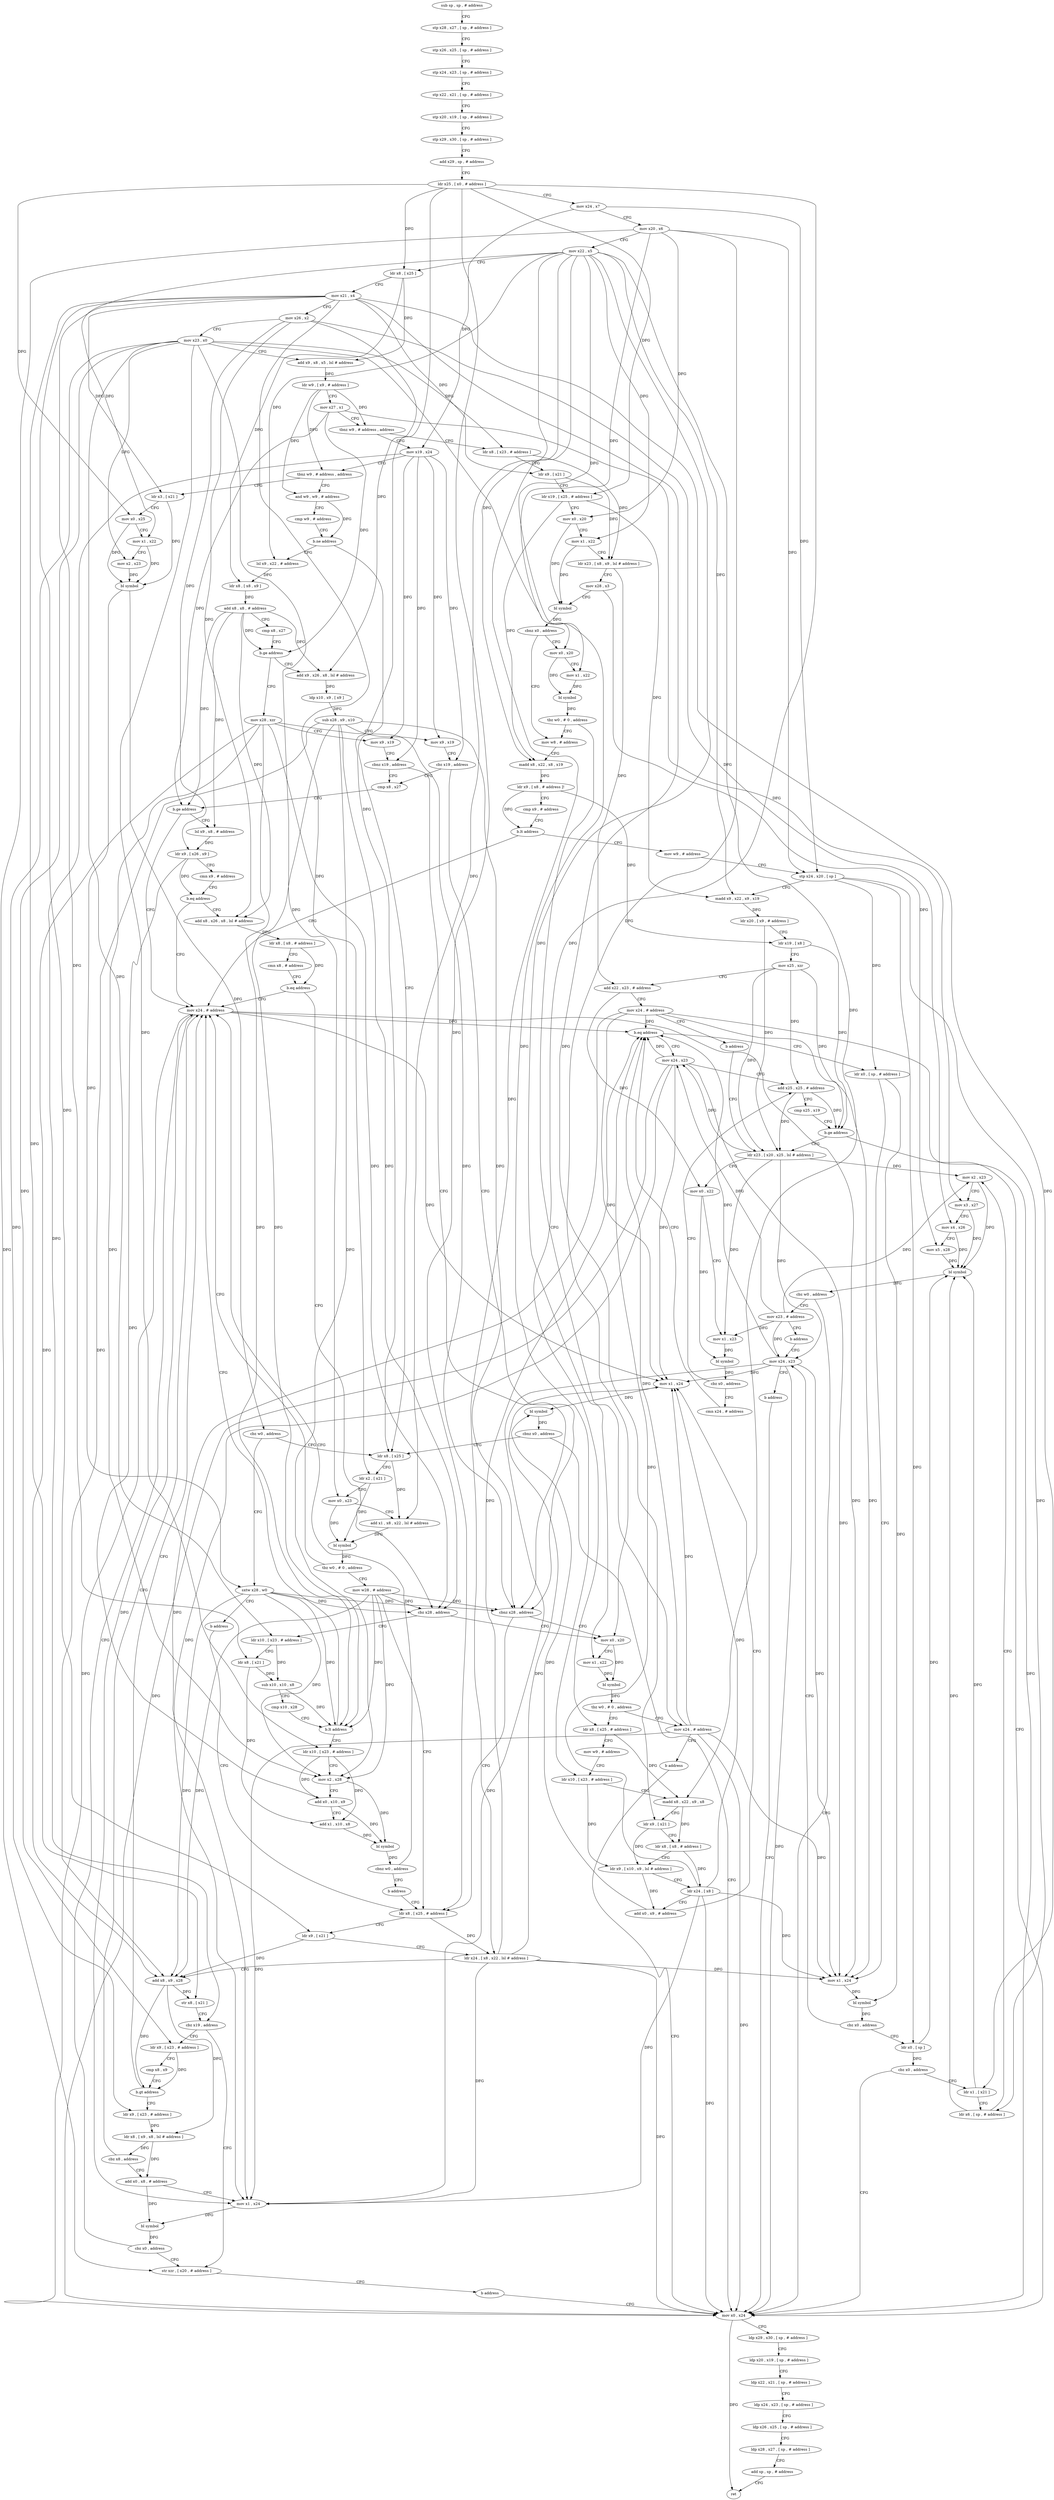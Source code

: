 digraph "func" {
"4281976" [label = "sub sp , sp , # address" ]
"4281980" [label = "stp x28 , x27 , [ sp , # address ]" ]
"4281984" [label = "stp x26 , x25 , [ sp , # address ]" ]
"4281988" [label = "stp x24 , x23 , [ sp , # address ]" ]
"4281992" [label = "stp x22 , x21 , [ sp , # address ]" ]
"4281996" [label = "stp x20 , x19 , [ sp , # address ]" ]
"4282000" [label = "stp x29 , x30 , [ sp , # address ]" ]
"4282004" [label = "add x29 , sp , # address" ]
"4282008" [label = "ldr x25 , [ x0 , # address ]" ]
"4282012" [label = "mov x24 , x7" ]
"4282016" [label = "mov x20 , x6" ]
"4282020" [label = "mov x22 , x5" ]
"4282024" [label = "ldr x8 , [ x25 ]" ]
"4282028" [label = "mov x21 , x4" ]
"4282032" [label = "mov x26 , x2" ]
"4282036" [label = "mov x23 , x0" ]
"4282040" [label = "add x9 , x8 , x5 , lsl # address" ]
"4282044" [label = "ldr w9 , [ x9 , # address ]" ]
"4282048" [label = "mov x27 , x1" ]
"4282052" [label = "tbnz w9 , # address , address" ]
"4282208" [label = "ldr x8 , [ x23 , # address ]" ]
"4282056" [label = "mov x19 , x24" ]
"4282212" [label = "ldr x9 , [ x21 ]" ]
"4282216" [label = "ldr x19 , [ x25 , # address ]" ]
"4282220" [label = "mov x0 , x20" ]
"4282224" [label = "mov x1 , x22" ]
"4282228" [label = "ldr x23 , [ x8 , x9 , lsl # address ]" ]
"4282232" [label = "mov x28 , x3" ]
"4282236" [label = "bl symbol" ]
"4282240" [label = "cbnz x0 , address" ]
"4282260" [label = "mov w8 , # address" ]
"4282244" [label = "mov x0 , x20" ]
"4282060" [label = "tbnz w9 , # address , address" ]
"4282384" [label = "ldr x3 , [ x21 ]" ]
"4282064" [label = "and w9 , w9 , # address" ]
"4282264" [label = "madd x8 , x22 , x8 , x19" ]
"4282268" [label = "ldr x9 , [ x8 , # address ]!" ]
"4282272" [label = "cmp x9 , # address" ]
"4282276" [label = "b.lt address" ]
"4282596" [label = "mov x24 , # address" ]
"4282280" [label = "mov w9 , # address" ]
"4282248" [label = "mov x1 , x22" ]
"4282252" [label = "bl symbol" ]
"4282256" [label = "tbz w0 , # 0 , address" ]
"4282636" [label = "mov x24 , # address" ]
"4282388" [label = "mov x0 , x25" ]
"4282392" [label = "mov x1 , x22" ]
"4282396" [label = "mov x2 , x23" ]
"4282400" [label = "bl symbol" ]
"4282404" [label = "cbz w0 , address" ]
"4282496" [label = "ldr x8 , [ x25 ]" ]
"4282408" [label = "sxtw x28 , w0" ]
"4282068" [label = "cmp w9 , # address" ]
"4282072" [label = "b.ne address" ]
"4282076" [label = "lsl x9 , x22 , # address" ]
"4282600" [label = "mov x0 , x24" ]
"4282284" [label = "stp x24 , x20 , [ sp ]" ]
"4282288" [label = "madd x9 , x22 , x9 , x19" ]
"4282292" [label = "ldr x20 , [ x9 , # address ]" ]
"4282296" [label = "ldr x19 , [ x8 ]" ]
"4282300" [label = "mov x25 , xzr" ]
"4282304" [label = "add x22 , x23 , # address" ]
"4282308" [label = "mov x24 , # address" ]
"4282312" [label = "b address" ]
"4282332" [label = "ldr x23 , [ x20 , x25 , lsl # address ]" ]
"4282640" [label = "b address" ]
"4282500" [label = "ldr x2 , [ x21 ]" ]
"4282504" [label = "mov x0 , x23" ]
"4282508" [label = "add x1 , x8 , x22 , lsl # address" ]
"4282512" [label = "bl symbol" ]
"4282516" [label = "tbz w0 , # 0 , address" ]
"4282520" [label = "mov w28 , # address" ]
"4282412" [label = "b address" ]
"4282524" [label = "ldr x8 , [ x25 , # address ]" ]
"4282080" [label = "ldr x8 , [ x8 , x9 ]" ]
"4282084" [label = "add x8 , x8 , # address" ]
"4282088" [label = "cmp x8 , x27" ]
"4282092" [label = "b.ge address" ]
"4282416" [label = "mov x28 , xzr" ]
"4282096" [label = "add x9 , x26 , x8 , lsl # address" ]
"4282336" [label = "mov x0 , x22" ]
"4282340" [label = "mov x1 , x23" ]
"4282344" [label = "bl symbol" ]
"4282348" [label = "cbz x0 , address" ]
"4282320" [label = "add x25 , x25 , # address" ]
"4282352" [label = "cmn x24 , # address" ]
"4282604" [label = "ldp x29 , x30 , [ sp , # address ]" ]
"4282608" [label = "ldp x20 , x19 , [ sp , # address ]" ]
"4282612" [label = "ldp x22 , x21 , [ sp , # address ]" ]
"4282616" [label = "ldp x24 , x23 , [ sp , # address ]" ]
"4282620" [label = "ldp x26 , x25 , [ sp , # address ]" ]
"4282624" [label = "ldp x28 , x27 , [ sp , # address ]" ]
"4282628" [label = "add sp , sp , # address" ]
"4282632" [label = "ret" ]
"4282528" [label = "ldr x9 , [ x21 ]" ]
"4282532" [label = "ldr x24 , [ x8 , x22 , lsl # address ]" ]
"4282536" [label = "add x8 , x9 , x28" ]
"4282540" [label = "str x8 , [ x21 ]" ]
"4282544" [label = "cbz x19 , address" ]
"4282588" [label = "str xzr , [ x20 , # address ]" ]
"4282548" [label = "ldr x9 , [ x23 , # address ]" ]
"4282420" [label = "mov x9 , x19" ]
"4282424" [label = "cbnz x19 , address" ]
"4282116" [label = "cmp x8 , x27" ]
"4282428" [label = "cbnz x28 , address" ]
"4282100" [label = "ldp x10 , x9 , [ x9 ]" ]
"4282104" [label = "sub x28 , x9 , x10" ]
"4282108" [label = "mov x9 , x19" ]
"4282112" [label = "cbz x19 , address" ]
"4282324" [label = "cmp x25 , x19" ]
"4282328" [label = "b.ge address" ]
"4282356" [label = "b.eq address" ]
"4282316" [label = "mov x24 , x23" ]
"4282360" [label = "ldr x0 , [ sp , # address ]" ]
"4282592" [label = "b address" ]
"4282552" [label = "cmp x8 , x9" ]
"4282556" [label = "b.gt address" ]
"4282560" [label = "ldr x9 , [ x23 , # address ]" ]
"4282120" [label = "b.ge address" ]
"4282124" [label = "lsl x9 , x8 , # address" ]
"4282432" [label = "mov x0 , x20" ]
"4282364" [label = "mov x1 , x24" ]
"4282368" [label = "bl symbol" ]
"4282372" [label = "cbz x0 , address" ]
"4282644" [label = "ldr x0 , [ sp ]" ]
"4282376" [label = "mov x24 , x23" ]
"4282564" [label = "ldr x8 , [ x9 , x8 , lsl # address ]" ]
"4282568" [label = "cbz x8 , address" ]
"4282572" [label = "add x0 , x8 , # address" ]
"4282128" [label = "ldr x9 , [ x26 , x9 ]" ]
"4282132" [label = "cmn x9 , # address" ]
"4282136" [label = "b.eq address" ]
"4282140" [label = "add x8 , x26 , x8 , lsl # address" ]
"4282436" [label = "mov x1 , x22" ]
"4282440" [label = "bl symbol" ]
"4282444" [label = "tbz w0 , # 0 , address" ]
"4282448" [label = "ldr x8 , [ x25 , # address ]" ]
"4282648" [label = "cbz x0 , address" ]
"4282652" [label = "ldr x1 , [ x21 ]" ]
"4282380" [label = "b address" ]
"4282576" [label = "mov x1 , x24" ]
"4282580" [label = "bl symbol" ]
"4282584" [label = "cbz x0 , address" ]
"4282144" [label = "ldr x8 , [ x8 , # address ]" ]
"4282148" [label = "cmn x8 , # address" ]
"4282152" [label = "b.eq address" ]
"4282156" [label = "cbz x28 , address" ]
"4282452" [label = "mov w9 , # address" ]
"4282456" [label = "ldr x10 , [ x23 , # address ]" ]
"4282460" [label = "madd x8 , x22 , x9 , x8" ]
"4282464" [label = "ldr x9 , [ x21 ]" ]
"4282468" [label = "ldr x8 , [ x8 , # address ]" ]
"4282472" [label = "ldr x9 , [ x10 , x9 , lsl # address ]" ]
"4282476" [label = "ldr x24 , [ x8 ]" ]
"4282480" [label = "add x0 , x9 , # address" ]
"4282484" [label = "mov x1 , x24" ]
"4282488" [label = "bl symbol" ]
"4282492" [label = "cbnz x0 , address" ]
"4282656" [label = "ldr x6 , [ sp , # address ]" ]
"4282660" [label = "mov x2 , x23" ]
"4282664" [label = "mov x3 , x27" ]
"4282668" [label = "mov x4 , x26" ]
"4282672" [label = "mov x5 , x28" ]
"4282676" [label = "bl symbol" ]
"4282680" [label = "cbz w0 , address" ]
"4282684" [label = "mov x23 , # address" ]
"4282160" [label = "ldr x10 , [ x23 , # address ]" ]
"4282688" [label = "b address" ]
"4282164" [label = "ldr x8 , [ x21 ]" ]
"4282168" [label = "sub x10 , x10 , x8" ]
"4282172" [label = "cmp x10 , x28" ]
"4282176" [label = "b.lt address" ]
"4282180" [label = "ldr x10 , [ x23 , # address ]" ]
"4282184" [label = "mov x2 , x28" ]
"4282188" [label = "add x0 , x10 , x9" ]
"4282192" [label = "add x1 , x10 , x8" ]
"4282196" [label = "bl symbol" ]
"4282200" [label = "cbnz w0 , address" ]
"4282204" [label = "b address" ]
"4281976" -> "4281980" [ label = "CFG" ]
"4281980" -> "4281984" [ label = "CFG" ]
"4281984" -> "4281988" [ label = "CFG" ]
"4281988" -> "4281992" [ label = "CFG" ]
"4281992" -> "4281996" [ label = "CFG" ]
"4281996" -> "4282000" [ label = "CFG" ]
"4282000" -> "4282004" [ label = "CFG" ]
"4282004" -> "4282008" [ label = "CFG" ]
"4282008" -> "4282012" [ label = "CFG" ]
"4282008" -> "4282024" [ label = "DFG" ]
"4282008" -> "4282216" [ label = "DFG" ]
"4282008" -> "4282388" [ label = "DFG" ]
"4282008" -> "4282496" [ label = "DFG" ]
"4282008" -> "4282524" [ label = "DFG" ]
"4282008" -> "4282448" [ label = "DFG" ]
"4282012" -> "4282016" [ label = "CFG" ]
"4282012" -> "4282056" [ label = "DFG" ]
"4282012" -> "4282284" [ label = "DFG" ]
"4282016" -> "4282020" [ label = "CFG" ]
"4282016" -> "4282220" [ label = "DFG" ]
"4282016" -> "4282244" [ label = "DFG" ]
"4282016" -> "4282284" [ label = "DFG" ]
"4282016" -> "4282588" [ label = "DFG" ]
"4282016" -> "4282432" [ label = "DFG" ]
"4282020" -> "4282024" [ label = "CFG" ]
"4282020" -> "4282224" [ label = "DFG" ]
"4282020" -> "4282264" [ label = "DFG" ]
"4282020" -> "4282248" [ label = "DFG" ]
"4282020" -> "4282392" [ label = "DFG" ]
"4282020" -> "4282288" [ label = "DFG" ]
"4282020" -> "4282508" [ label = "DFG" ]
"4282020" -> "4282076" [ label = "DFG" ]
"4282020" -> "4282532" [ label = "DFG" ]
"4282020" -> "4282436" [ label = "DFG" ]
"4282020" -> "4282460" [ label = "DFG" ]
"4282024" -> "4282028" [ label = "CFG" ]
"4282024" -> "4282040" [ label = "DFG" ]
"4282024" -> "4282080" [ label = "DFG" ]
"4282028" -> "4282032" [ label = "CFG" ]
"4282028" -> "4282212" [ label = "DFG" ]
"4282028" -> "4282384" [ label = "DFG" ]
"4282028" -> "4282500" [ label = "DFG" ]
"4282028" -> "4282528" [ label = "DFG" ]
"4282028" -> "4282540" [ label = "DFG" ]
"4282028" -> "4282464" [ label = "DFG" ]
"4282028" -> "4282652" [ label = "DFG" ]
"4282028" -> "4282164" [ label = "DFG" ]
"4282032" -> "4282036" [ label = "CFG" ]
"4282032" -> "4282096" [ label = "DFG" ]
"4282032" -> "4282128" [ label = "DFG" ]
"4282032" -> "4282140" [ label = "DFG" ]
"4282032" -> "4282668" [ label = "DFG" ]
"4282036" -> "4282040" [ label = "CFG" ]
"4282036" -> "4282208" [ label = "DFG" ]
"4282036" -> "4282396" [ label = "DFG" ]
"4282036" -> "4282504" [ label = "DFG" ]
"4282036" -> "4282548" [ label = "DFG" ]
"4282036" -> "4282560" [ label = "DFG" ]
"4282036" -> "4282456" [ label = "DFG" ]
"4282036" -> "4282160" [ label = "DFG" ]
"4282036" -> "4282180" [ label = "DFG" ]
"4282040" -> "4282044" [ label = "DFG" ]
"4282044" -> "4282048" [ label = "CFG" ]
"4282044" -> "4282052" [ label = "DFG" ]
"4282044" -> "4282060" [ label = "DFG" ]
"4282044" -> "4282064" [ label = "DFG" ]
"4282048" -> "4282052" [ label = "CFG" ]
"4282048" -> "4282092" [ label = "DFG" ]
"4282048" -> "4282120" [ label = "DFG" ]
"4282048" -> "4282664" [ label = "DFG" ]
"4282052" -> "4282208" [ label = "CFG" ]
"4282052" -> "4282056" [ label = "CFG" ]
"4282208" -> "4282212" [ label = "CFG" ]
"4282208" -> "4282228" [ label = "DFG" ]
"4282056" -> "4282060" [ label = "CFG" ]
"4282056" -> "4282544" [ label = "DFG" ]
"4282056" -> "4282420" [ label = "DFG" ]
"4282056" -> "4282424" [ label = "DFG" ]
"4282056" -> "4282108" [ label = "DFG" ]
"4282056" -> "4282112" [ label = "DFG" ]
"4282212" -> "4282216" [ label = "CFG" ]
"4282212" -> "4282228" [ label = "DFG" ]
"4282216" -> "4282220" [ label = "CFG" ]
"4282216" -> "4282264" [ label = "DFG" ]
"4282216" -> "4282288" [ label = "DFG" ]
"4282220" -> "4282224" [ label = "CFG" ]
"4282220" -> "4282236" [ label = "DFG" ]
"4282224" -> "4282228" [ label = "CFG" ]
"4282224" -> "4282236" [ label = "DFG" ]
"4282228" -> "4282232" [ label = "CFG" ]
"4282228" -> "4282304" [ label = "DFG" ]
"4282232" -> "4282236" [ label = "CFG" ]
"4282232" -> "4282672" [ label = "DFG" ]
"4282236" -> "4282240" [ label = "DFG" ]
"4282240" -> "4282260" [ label = "CFG" ]
"4282240" -> "4282244" [ label = "CFG" ]
"4282260" -> "4282264" [ label = "CFG" ]
"4282244" -> "4282248" [ label = "CFG" ]
"4282244" -> "4282252" [ label = "DFG" ]
"4282060" -> "4282384" [ label = "CFG" ]
"4282060" -> "4282064" [ label = "CFG" ]
"4282384" -> "4282388" [ label = "CFG" ]
"4282384" -> "4282400" [ label = "DFG" ]
"4282064" -> "4282068" [ label = "CFG" ]
"4282064" -> "4282072" [ label = "DFG" ]
"4282264" -> "4282268" [ label = "DFG" ]
"4282268" -> "4282272" [ label = "CFG" ]
"4282268" -> "4282296" [ label = "DFG" ]
"4282268" -> "4282276" [ label = "DFG" ]
"4282272" -> "4282276" [ label = "CFG" ]
"4282276" -> "4282596" [ label = "CFG" ]
"4282276" -> "4282280" [ label = "CFG" ]
"4282596" -> "4282600" [ label = "DFG" ]
"4282596" -> "4282356" [ label = "DFG" ]
"4282596" -> "4282364" [ label = "DFG" ]
"4282596" -> "4282576" [ label = "DFG" ]
"4282596" -> "4282484" [ label = "DFG" ]
"4282280" -> "4282284" [ label = "CFG" ]
"4282248" -> "4282252" [ label = "DFG" ]
"4282252" -> "4282256" [ label = "DFG" ]
"4282256" -> "4282636" [ label = "CFG" ]
"4282256" -> "4282260" [ label = "CFG" ]
"4282636" -> "4282640" [ label = "CFG" ]
"4282636" -> "4282600" [ label = "DFG" ]
"4282636" -> "4282356" [ label = "DFG" ]
"4282636" -> "4282364" [ label = "DFG" ]
"4282636" -> "4282576" [ label = "DFG" ]
"4282636" -> "4282484" [ label = "DFG" ]
"4282388" -> "4282392" [ label = "CFG" ]
"4282388" -> "4282400" [ label = "DFG" ]
"4282392" -> "4282396" [ label = "CFG" ]
"4282392" -> "4282400" [ label = "DFG" ]
"4282396" -> "4282400" [ label = "DFG" ]
"4282400" -> "4282404" [ label = "DFG" ]
"4282400" -> "4282408" [ label = "DFG" ]
"4282404" -> "4282496" [ label = "CFG" ]
"4282404" -> "4282408" [ label = "CFG" ]
"4282496" -> "4282500" [ label = "CFG" ]
"4282496" -> "4282508" [ label = "DFG" ]
"4282408" -> "4282412" [ label = "CFG" ]
"4282408" -> "4282536" [ label = "DFG" ]
"4282408" -> "4282428" [ label = "DFG" ]
"4282408" -> "4282156" [ label = "DFG" ]
"4282408" -> "4282176" [ label = "DFG" ]
"4282408" -> "4282184" [ label = "DFG" ]
"4282068" -> "4282072" [ label = "CFG" ]
"4282072" -> "4282496" [ label = "CFG" ]
"4282072" -> "4282076" [ label = "CFG" ]
"4282076" -> "4282080" [ label = "DFG" ]
"4282600" -> "4282604" [ label = "CFG" ]
"4282600" -> "4282632" [ label = "DFG" ]
"4282284" -> "4282288" [ label = "CFG" ]
"4282284" -> "4282644" [ label = "DFG" ]
"4282284" -> "4282360" [ label = "DFG" ]
"4282284" -> "4282656" [ label = "DFG" ]
"4282288" -> "4282292" [ label = "DFG" ]
"4282292" -> "4282296" [ label = "CFG" ]
"4282292" -> "4282332" [ label = "DFG" ]
"4282296" -> "4282300" [ label = "CFG" ]
"4282296" -> "4282328" [ label = "DFG" ]
"4282300" -> "4282304" [ label = "CFG" ]
"4282300" -> "4282332" [ label = "DFG" ]
"4282300" -> "4282320" [ label = "DFG" ]
"4282300" -> "4282328" [ label = "DFG" ]
"4282304" -> "4282308" [ label = "CFG" ]
"4282304" -> "4282336" [ label = "DFG" ]
"4282308" -> "4282312" [ label = "CFG" ]
"4282308" -> "4282600" [ label = "DFG" ]
"4282308" -> "4282356" [ label = "DFG" ]
"4282308" -> "4282364" [ label = "DFG" ]
"4282308" -> "4282576" [ label = "DFG" ]
"4282308" -> "4282484" [ label = "DFG" ]
"4282312" -> "4282332" [ label = "CFG" ]
"4282332" -> "4282336" [ label = "CFG" ]
"4282332" -> "4282340" [ label = "DFG" ]
"4282332" -> "4282316" [ label = "DFG" ]
"4282332" -> "4282376" [ label = "DFG" ]
"4282332" -> "4282660" [ label = "DFG" ]
"4282640" -> "4282600" [ label = "CFG" ]
"4282500" -> "4282504" [ label = "CFG" ]
"4282500" -> "4282512" [ label = "DFG" ]
"4282504" -> "4282508" [ label = "CFG" ]
"4282504" -> "4282512" [ label = "DFG" ]
"4282508" -> "4282512" [ label = "DFG" ]
"4282512" -> "4282516" [ label = "DFG" ]
"4282516" -> "4282596" [ label = "CFG" ]
"4282516" -> "4282520" [ label = "CFG" ]
"4282520" -> "4282524" [ label = "CFG" ]
"4282520" -> "4282536" [ label = "DFG" ]
"4282520" -> "4282428" [ label = "DFG" ]
"4282520" -> "4282156" [ label = "DFG" ]
"4282520" -> "4282176" [ label = "DFG" ]
"4282520" -> "4282184" [ label = "DFG" ]
"4282412" -> "4282524" [ label = "CFG" ]
"4282524" -> "4282528" [ label = "CFG" ]
"4282524" -> "4282532" [ label = "DFG" ]
"4282080" -> "4282084" [ label = "DFG" ]
"4282084" -> "4282088" [ label = "CFG" ]
"4282084" -> "4282092" [ label = "DFG" ]
"4282084" -> "4282096" [ label = "DFG" ]
"4282084" -> "4282120" [ label = "DFG" ]
"4282084" -> "4282124" [ label = "DFG" ]
"4282084" -> "4282140" [ label = "DFG" ]
"4282088" -> "4282092" [ label = "CFG" ]
"4282092" -> "4282416" [ label = "CFG" ]
"4282092" -> "4282096" [ label = "CFG" ]
"4282416" -> "4282420" [ label = "CFG" ]
"4282416" -> "4282536" [ label = "DFG" ]
"4282416" -> "4282428" [ label = "DFG" ]
"4282416" -> "4282156" [ label = "DFG" ]
"4282416" -> "4282176" [ label = "DFG" ]
"4282416" -> "4282184" [ label = "DFG" ]
"4282096" -> "4282100" [ label = "DFG" ]
"4282336" -> "4282340" [ label = "CFG" ]
"4282336" -> "4282344" [ label = "DFG" ]
"4282340" -> "4282344" [ label = "DFG" ]
"4282344" -> "4282348" [ label = "DFG" ]
"4282348" -> "4282320" [ label = "CFG" ]
"4282348" -> "4282352" [ label = "CFG" ]
"4282320" -> "4282324" [ label = "CFG" ]
"4282320" -> "4282332" [ label = "DFG" ]
"4282320" -> "4282328" [ label = "DFG" ]
"4282352" -> "4282356" [ label = "CFG" ]
"4282604" -> "4282608" [ label = "CFG" ]
"4282608" -> "4282612" [ label = "CFG" ]
"4282612" -> "4282616" [ label = "CFG" ]
"4282616" -> "4282620" [ label = "CFG" ]
"4282620" -> "4282624" [ label = "CFG" ]
"4282624" -> "4282628" [ label = "CFG" ]
"4282628" -> "4282632" [ label = "CFG" ]
"4282528" -> "4282532" [ label = "CFG" ]
"4282528" -> "4282536" [ label = "DFG" ]
"4282532" -> "4282536" [ label = "CFG" ]
"4282532" -> "4282600" [ label = "DFG" ]
"4282532" -> "4282356" [ label = "DFG" ]
"4282532" -> "4282364" [ label = "DFG" ]
"4282532" -> "4282576" [ label = "DFG" ]
"4282532" -> "4282484" [ label = "DFG" ]
"4282536" -> "4282540" [ label = "DFG" ]
"4282536" -> "4282556" [ label = "DFG" ]
"4282536" -> "4282564" [ label = "DFG" ]
"4282540" -> "4282544" [ label = "CFG" ]
"4282544" -> "4282588" [ label = "CFG" ]
"4282544" -> "4282548" [ label = "CFG" ]
"4282588" -> "4282592" [ label = "CFG" ]
"4282548" -> "4282552" [ label = "CFG" ]
"4282548" -> "4282556" [ label = "DFG" ]
"4282420" -> "4282424" [ label = "CFG" ]
"4282424" -> "4282116" [ label = "CFG" ]
"4282424" -> "4282428" [ label = "CFG" ]
"4282116" -> "4282120" [ label = "CFG" ]
"4282428" -> "4282524" [ label = "CFG" ]
"4282428" -> "4282432" [ label = "CFG" ]
"4282100" -> "4282104" [ label = "DFG" ]
"4282104" -> "4282108" [ label = "CFG" ]
"4282104" -> "4282536" [ label = "DFG" ]
"4282104" -> "4282428" [ label = "DFG" ]
"4282104" -> "4282156" [ label = "DFG" ]
"4282104" -> "4282176" [ label = "DFG" ]
"4282104" -> "4282184" [ label = "DFG" ]
"4282108" -> "4282112" [ label = "CFG" ]
"4282112" -> "4282428" [ label = "CFG" ]
"4282112" -> "4282116" [ label = "CFG" ]
"4282324" -> "4282328" [ label = "CFG" ]
"4282328" -> "4282600" [ label = "CFG" ]
"4282328" -> "4282332" [ label = "CFG" ]
"4282356" -> "4282316" [ label = "CFG" ]
"4282356" -> "4282360" [ label = "CFG" ]
"4282316" -> "4282320" [ label = "CFG" ]
"4282316" -> "4282600" [ label = "DFG" ]
"4282316" -> "4282356" [ label = "DFG" ]
"4282316" -> "4282364" [ label = "DFG" ]
"4282316" -> "4282576" [ label = "DFG" ]
"4282316" -> "4282484" [ label = "DFG" ]
"4282360" -> "4282364" [ label = "CFG" ]
"4282360" -> "4282368" [ label = "DFG" ]
"4282592" -> "4282600" [ label = "CFG" ]
"4282552" -> "4282556" [ label = "CFG" ]
"4282556" -> "4282596" [ label = "CFG" ]
"4282556" -> "4282560" [ label = "CFG" ]
"4282560" -> "4282564" [ label = "DFG" ]
"4282120" -> "4282596" [ label = "CFG" ]
"4282120" -> "4282124" [ label = "CFG" ]
"4282124" -> "4282128" [ label = "DFG" ]
"4282432" -> "4282436" [ label = "CFG" ]
"4282432" -> "4282440" [ label = "DFG" ]
"4282364" -> "4282368" [ label = "DFG" ]
"4282368" -> "4282372" [ label = "DFG" ]
"4282372" -> "4282644" [ label = "CFG" ]
"4282372" -> "4282376" [ label = "CFG" ]
"4282644" -> "4282648" [ label = "DFG" ]
"4282644" -> "4282676" [ label = "DFG" ]
"4282376" -> "4282380" [ label = "CFG" ]
"4282376" -> "4282600" [ label = "DFG" ]
"4282376" -> "4282356" [ label = "DFG" ]
"4282376" -> "4282364" [ label = "DFG" ]
"4282376" -> "4282576" [ label = "DFG" ]
"4282376" -> "4282484" [ label = "DFG" ]
"4282564" -> "4282568" [ label = "DFG" ]
"4282564" -> "4282572" [ label = "DFG" ]
"4282568" -> "4282596" [ label = "CFG" ]
"4282568" -> "4282572" [ label = "CFG" ]
"4282572" -> "4282576" [ label = "CFG" ]
"4282572" -> "4282580" [ label = "DFG" ]
"4282128" -> "4282132" [ label = "CFG" ]
"4282128" -> "4282136" [ label = "DFG" ]
"4282128" -> "4282188" [ label = "DFG" ]
"4282132" -> "4282136" [ label = "CFG" ]
"4282136" -> "4282596" [ label = "CFG" ]
"4282136" -> "4282140" [ label = "CFG" ]
"4282140" -> "4282144" [ label = "DFG" ]
"4282436" -> "4282440" [ label = "DFG" ]
"4282440" -> "4282444" [ label = "DFG" ]
"4282444" -> "4282636" [ label = "CFG" ]
"4282444" -> "4282448" [ label = "CFG" ]
"4282448" -> "4282452" [ label = "CFG" ]
"4282448" -> "4282460" [ label = "DFG" ]
"4282648" -> "4282600" [ label = "CFG" ]
"4282648" -> "4282652" [ label = "CFG" ]
"4282652" -> "4282656" [ label = "CFG" ]
"4282652" -> "4282676" [ label = "DFG" ]
"4282380" -> "4282600" [ label = "CFG" ]
"4282576" -> "4282580" [ label = "DFG" ]
"4282580" -> "4282584" [ label = "DFG" ]
"4282584" -> "4282596" [ label = "CFG" ]
"4282584" -> "4282588" [ label = "CFG" ]
"4282144" -> "4282148" [ label = "CFG" ]
"4282144" -> "4282152" [ label = "DFG" ]
"4282148" -> "4282152" [ label = "CFG" ]
"4282152" -> "4282596" [ label = "CFG" ]
"4282152" -> "4282156" [ label = "CFG" ]
"4282156" -> "4282432" [ label = "CFG" ]
"4282156" -> "4282160" [ label = "CFG" ]
"4282452" -> "4282456" [ label = "CFG" ]
"4282456" -> "4282460" [ label = "CFG" ]
"4282456" -> "4282472" [ label = "DFG" ]
"4282460" -> "4282464" [ label = "CFG" ]
"4282460" -> "4282468" [ label = "DFG" ]
"4282464" -> "4282468" [ label = "CFG" ]
"4282464" -> "4282472" [ label = "DFG" ]
"4282468" -> "4282472" [ label = "CFG" ]
"4282468" -> "4282476" [ label = "DFG" ]
"4282472" -> "4282476" [ label = "CFG" ]
"4282472" -> "4282480" [ label = "DFG" ]
"4282476" -> "4282480" [ label = "CFG" ]
"4282476" -> "4282600" [ label = "DFG" ]
"4282476" -> "4282356" [ label = "DFG" ]
"4282476" -> "4282364" [ label = "DFG" ]
"4282476" -> "4282576" [ label = "DFG" ]
"4282476" -> "4282484" [ label = "DFG" ]
"4282480" -> "4282484" [ label = "CFG" ]
"4282480" -> "4282488" [ label = "DFG" ]
"4282484" -> "4282488" [ label = "DFG" ]
"4282488" -> "4282492" [ label = "DFG" ]
"4282492" -> "4282600" [ label = "CFG" ]
"4282492" -> "4282496" [ label = "CFG" ]
"4282656" -> "4282660" [ label = "CFG" ]
"4282656" -> "4282676" [ label = "DFG" ]
"4282660" -> "4282664" [ label = "CFG" ]
"4282660" -> "4282676" [ label = "DFG" ]
"4282664" -> "4282668" [ label = "CFG" ]
"4282664" -> "4282676" [ label = "DFG" ]
"4282668" -> "4282672" [ label = "CFG" ]
"4282668" -> "4282676" [ label = "DFG" ]
"4282672" -> "4282676" [ label = "DFG" ]
"4282676" -> "4282680" [ label = "DFG" ]
"4282680" -> "4282600" [ label = "CFG" ]
"4282680" -> "4282684" [ label = "CFG" ]
"4282684" -> "4282688" [ label = "CFG" ]
"4282684" -> "4282340" [ label = "DFG" ]
"4282684" -> "4282316" [ label = "DFG" ]
"4282684" -> "4282376" [ label = "DFG" ]
"4282684" -> "4282660" [ label = "DFG" ]
"4282160" -> "4282164" [ label = "CFG" ]
"4282160" -> "4282168" [ label = "DFG" ]
"4282688" -> "4282376" [ label = "CFG" ]
"4282164" -> "4282168" [ label = "DFG" ]
"4282164" -> "4282192" [ label = "DFG" ]
"4282168" -> "4282172" [ label = "CFG" ]
"4282168" -> "4282176" [ label = "DFG" ]
"4282172" -> "4282176" [ label = "CFG" ]
"4282176" -> "4282596" [ label = "CFG" ]
"4282176" -> "4282180" [ label = "CFG" ]
"4282180" -> "4282184" [ label = "CFG" ]
"4282180" -> "4282188" [ label = "DFG" ]
"4282180" -> "4282192" [ label = "DFG" ]
"4282184" -> "4282188" [ label = "CFG" ]
"4282184" -> "4282196" [ label = "DFG" ]
"4282188" -> "4282192" [ label = "CFG" ]
"4282188" -> "4282196" [ label = "DFG" ]
"4282192" -> "4282196" [ label = "DFG" ]
"4282196" -> "4282200" [ label = "DFG" ]
"4282200" -> "4282596" [ label = "CFG" ]
"4282200" -> "4282204" [ label = "CFG" ]
"4282204" -> "4282524" [ label = "CFG" ]
}
